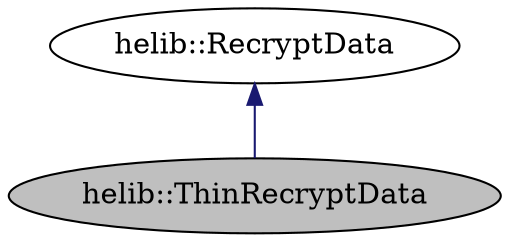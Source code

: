 digraph "helib::ThinRecryptData"
{
  N2 [label="helib::ThinRecryptData",color="black", fillcolor="grey75", style="filled", fontcolor="black"];
  N3 -> N2 [dir="back",color="midnightblue",style="solid"];
  N3 [label="helib::RecryptData",color="black", fillcolor="white", style="filled",tooltip="A structure to hold recryption-related data inside the Context. "];
}
digraph "helib::ThinRecryptData"
{
  N0 [label="helib::ThinRecryptData",color="black", fillcolor="grey75", style="filled", fontcolor="black"];
  N1 -> N0 [dir="back",color="midnightblue",style="solid"];
  N1 [label="helib::RecryptData",color="black", fillcolor="white", style="filled",tooltip="A structure to hold recryption-related data inside the Context. "];
}
